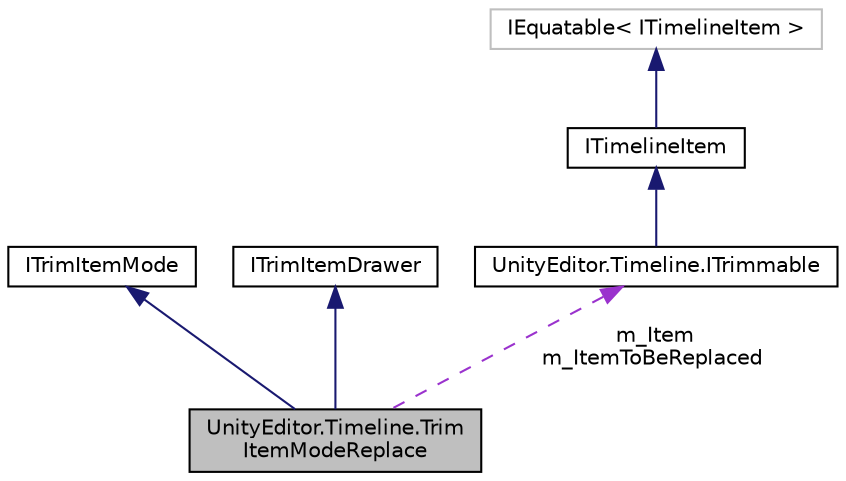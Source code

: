 digraph "UnityEditor.Timeline.TrimItemModeReplace"
{
 // LATEX_PDF_SIZE
  edge [fontname="Helvetica",fontsize="10",labelfontname="Helvetica",labelfontsize="10"];
  node [fontname="Helvetica",fontsize="10",shape=record];
  Node1 [label="UnityEditor.Timeline.Trim\lItemModeReplace",height=0.2,width=0.4,color="black", fillcolor="grey75", style="filled", fontcolor="black",tooltip=" "];
  Node2 -> Node1 [dir="back",color="midnightblue",fontsize="10",style="solid",fontname="Helvetica"];
  Node2 [label="ITrimItemMode",height=0.2,width=0.4,color="black", fillcolor="white", style="filled",URL="$interface_unity_editor_1_1_timeline_1_1_i_trim_item_mode.html",tooltip=" "];
  Node3 -> Node1 [dir="back",color="midnightblue",fontsize="10",style="solid",fontname="Helvetica"];
  Node3 [label="ITrimItemDrawer",height=0.2,width=0.4,color="black", fillcolor="white", style="filled",URL="$interface_unity_editor_1_1_timeline_1_1_i_trim_item_drawer.html",tooltip=" "];
  Node4 -> Node1 [dir="back",color="darkorchid3",fontsize="10",style="dashed",label=" m_Item\nm_ItemToBeReplaced" ,fontname="Helvetica"];
  Node4 [label="UnityEditor.Timeline.ITrimmable",height=0.2,width=0.4,color="black", fillcolor="white", style="filled",URL="$interface_unity_editor_1_1_timeline_1_1_i_trimmable.html",tooltip=" "];
  Node5 -> Node4 [dir="back",color="midnightblue",fontsize="10",style="solid",fontname="Helvetica"];
  Node5 [label="ITimelineItem",height=0.2,width=0.4,color="black", fillcolor="white", style="filled",URL="$interface_unity_editor_1_1_timeline_1_1_i_timeline_item.html",tooltip=" "];
  Node6 -> Node5 [dir="back",color="midnightblue",fontsize="10",style="solid",fontname="Helvetica"];
  Node6 [label="IEquatable\< ITimelineItem \>",height=0.2,width=0.4,color="grey75", fillcolor="white", style="filled",tooltip=" "];
}
